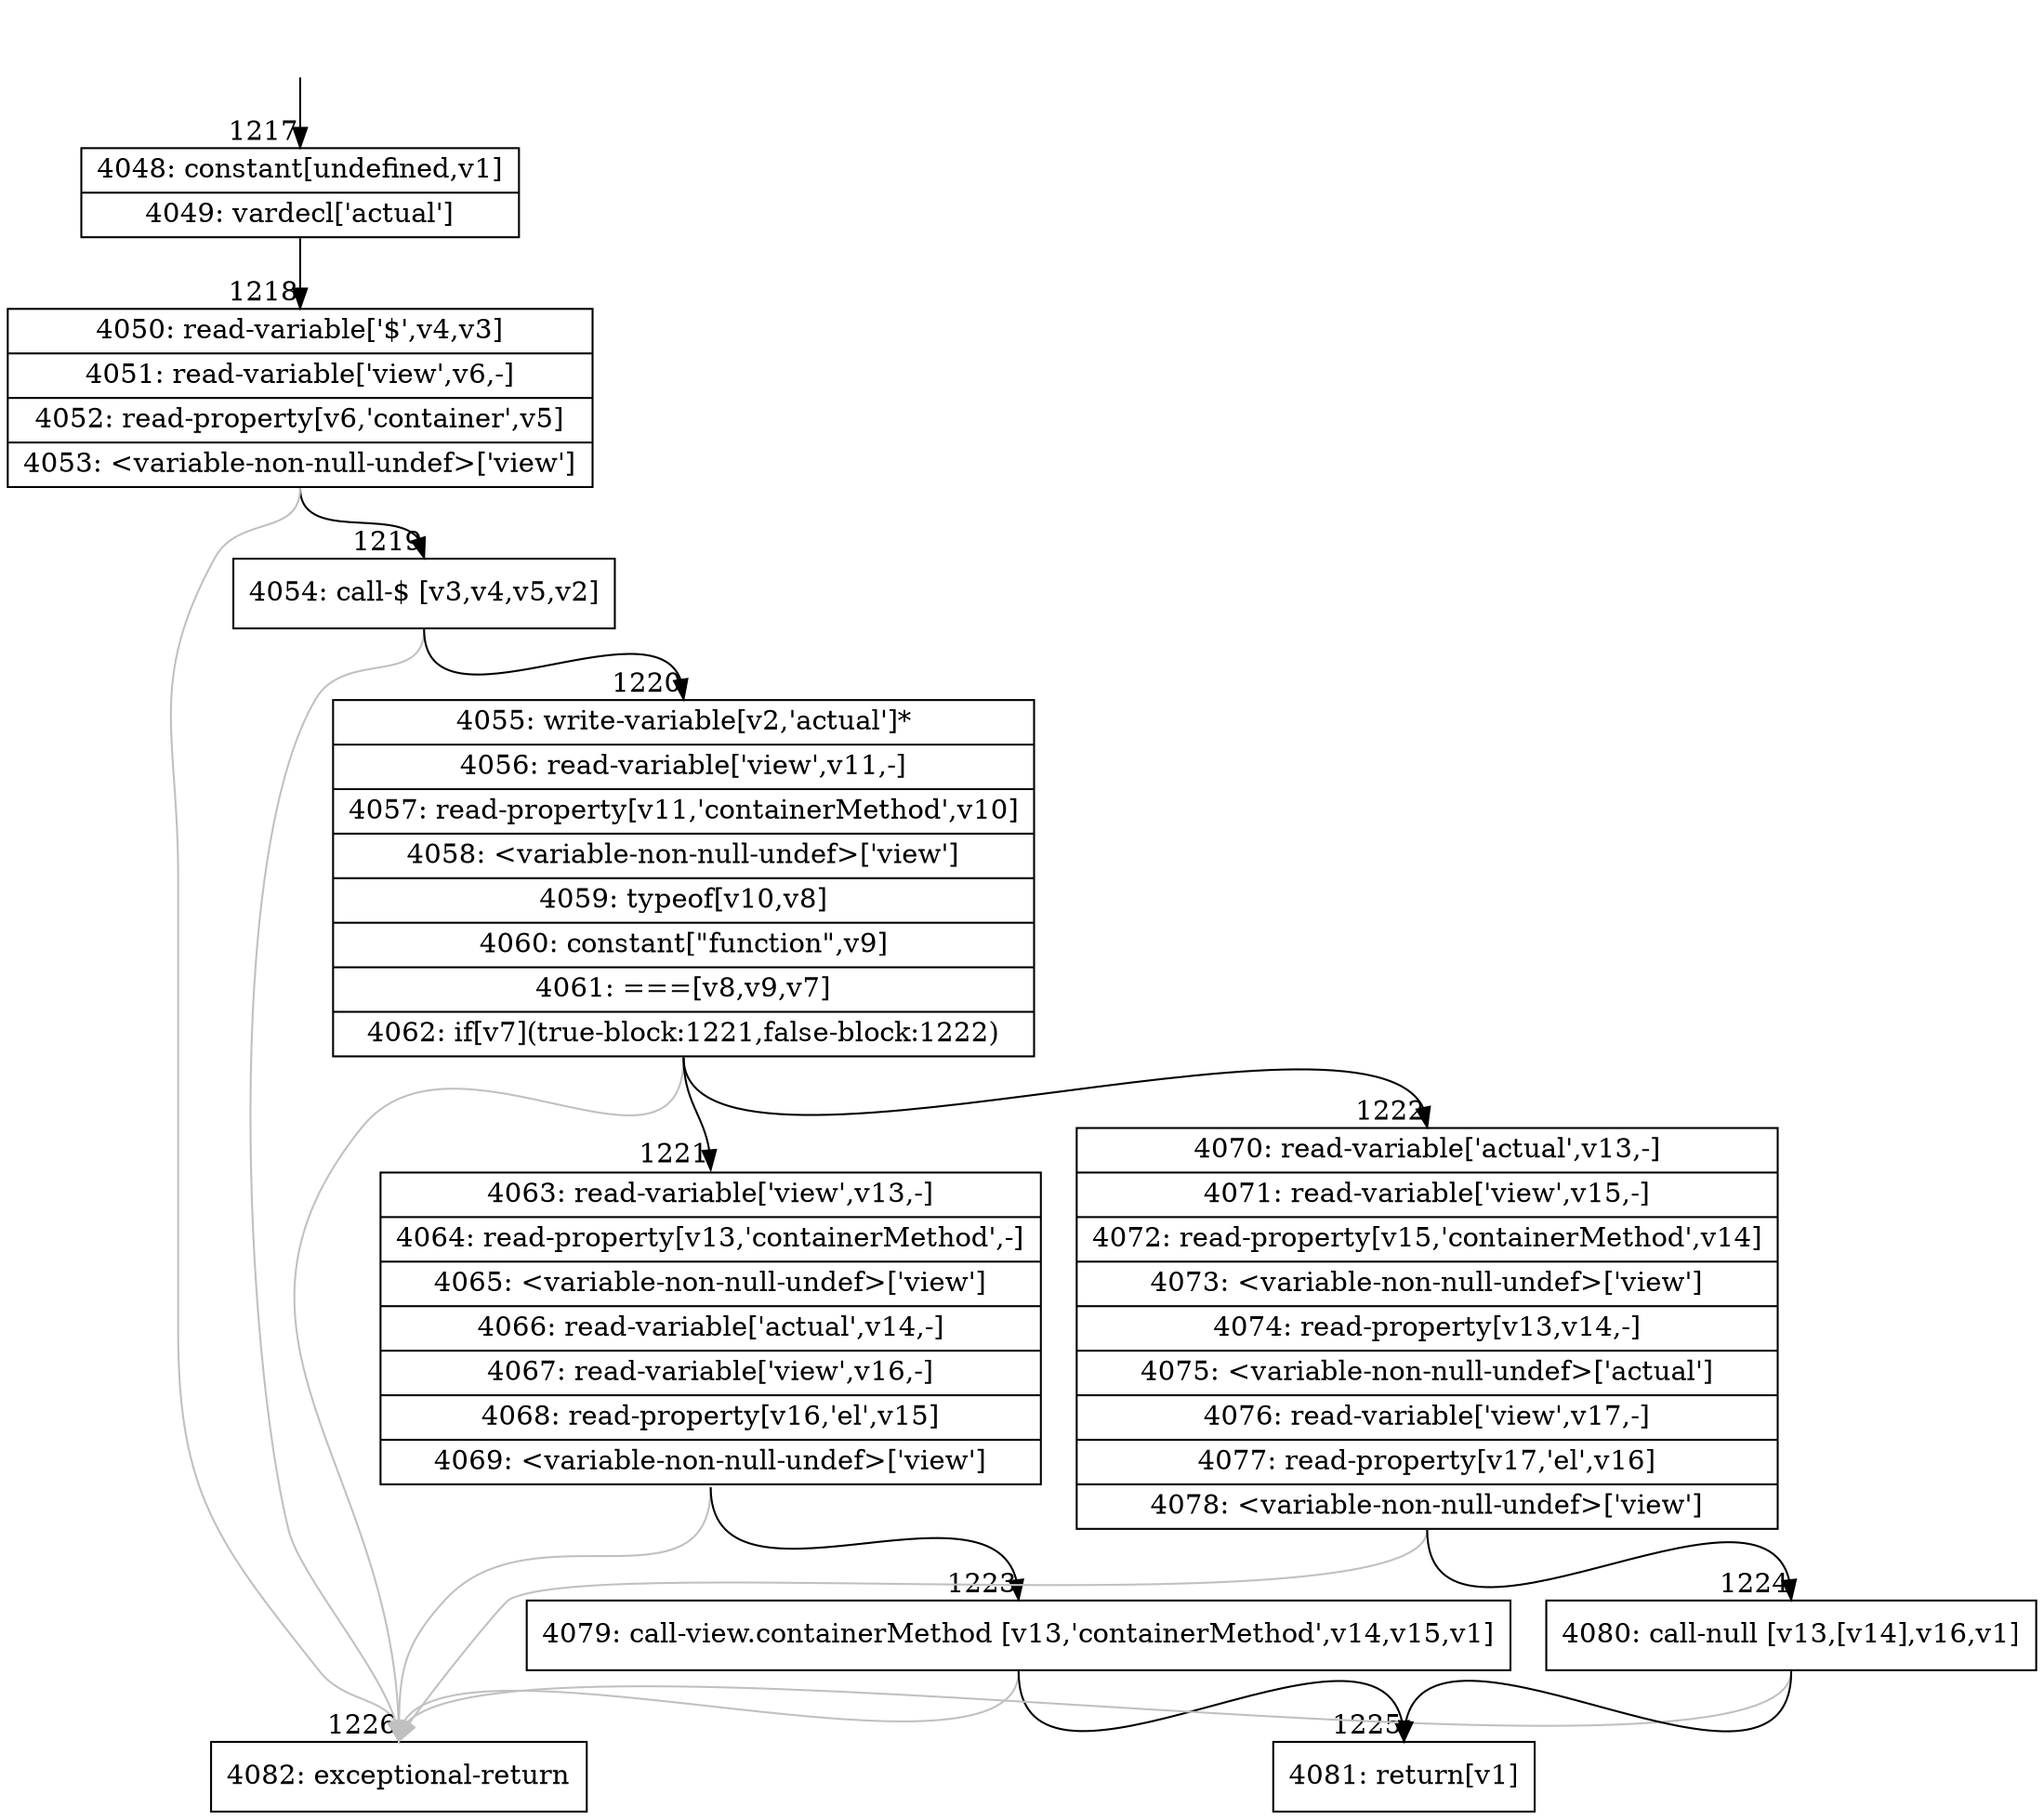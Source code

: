 digraph {
rankdir="TD"
BB_entry110[shape=none,label=""];
BB_entry110 -> BB1217 [tailport=s, headport=n, headlabel="    1217"]
BB1217 [shape=record label="{4048: constant[undefined,v1]|4049: vardecl['actual']}" ] 
BB1217 -> BB1218 [tailport=s, headport=n, headlabel="      1218"]
BB1218 [shape=record label="{4050: read-variable['$',v4,v3]|4051: read-variable['view',v6,-]|4052: read-property[v6,'container',v5]|4053: \<variable-non-null-undef\>['view']}" ] 
BB1218 -> BB1219 [tailport=s, headport=n, headlabel="      1219"]
BB1218 -> BB1226 [tailport=s, headport=n, color=gray, headlabel="      1226"]
BB1219 [shape=record label="{4054: call-$ [v3,v4,v5,v2]}" ] 
BB1219 -> BB1220 [tailport=s, headport=n, headlabel="      1220"]
BB1219 -> BB1226 [tailport=s, headport=n, color=gray]
BB1220 [shape=record label="{4055: write-variable[v2,'actual']*|4056: read-variable['view',v11,-]|4057: read-property[v11,'containerMethod',v10]|4058: \<variable-non-null-undef\>['view']|4059: typeof[v10,v8]|4060: constant[\"function\",v9]|4061: ===[v8,v9,v7]|4062: if[v7](true-block:1221,false-block:1222)}" ] 
BB1220 -> BB1221 [tailport=s, headport=n, headlabel="      1221"]
BB1220 -> BB1222 [tailport=s, headport=n, headlabel="      1222"]
BB1220 -> BB1226 [tailport=s, headport=n, color=gray]
BB1221 [shape=record label="{4063: read-variable['view',v13,-]|4064: read-property[v13,'containerMethod',-]|4065: \<variable-non-null-undef\>['view']|4066: read-variable['actual',v14,-]|4067: read-variable['view',v16,-]|4068: read-property[v16,'el',v15]|4069: \<variable-non-null-undef\>['view']}" ] 
BB1221 -> BB1223 [tailport=s, headport=n, headlabel="      1223"]
BB1221 -> BB1226 [tailport=s, headport=n, color=gray]
BB1222 [shape=record label="{4070: read-variable['actual',v13,-]|4071: read-variable['view',v15,-]|4072: read-property[v15,'containerMethod',v14]|4073: \<variable-non-null-undef\>['view']|4074: read-property[v13,v14,-]|4075: \<variable-non-null-undef\>['actual']|4076: read-variable['view',v17,-]|4077: read-property[v17,'el',v16]|4078: \<variable-non-null-undef\>['view']}" ] 
BB1222 -> BB1224 [tailport=s, headport=n, headlabel="      1224"]
BB1222 -> BB1226 [tailport=s, headport=n, color=gray]
BB1223 [shape=record label="{4079: call-view.containerMethod [v13,'containerMethod',v14,v15,v1]}" ] 
BB1223 -> BB1225 [tailport=s, headport=n, headlabel="      1225"]
BB1223 -> BB1226 [tailport=s, headport=n, color=gray]
BB1224 [shape=record label="{4080: call-null [v13,[v14],v16,v1]}" ] 
BB1224 -> BB1225 [tailport=s, headport=n]
BB1224 -> BB1226 [tailport=s, headport=n, color=gray]
BB1225 [shape=record label="{4081: return[v1]}" ] 
BB1226 [shape=record label="{4082: exceptional-return}" ] 
//#$~ 1104
}
